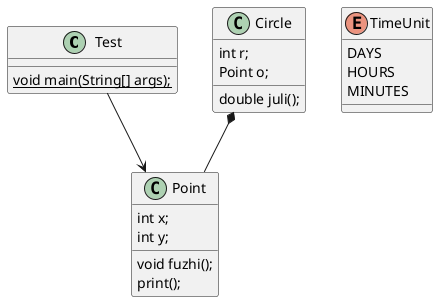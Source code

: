 @startuml
'https://plantuml.com/class-diagram

'Test中使用Point
Test-->Point
Circle*--Point

class Point{
int x;
int y;
void fuzhi();
print();
}
class Circle{
int r;
Point o;
double juli();
}
class Test{
{static} void main(String[] args);
}

enum TimeUnit {
DAYS
HOURS
MINUTES
}

@enduml